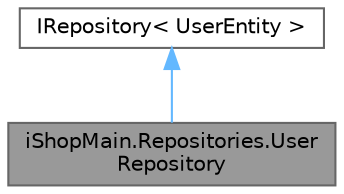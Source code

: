 digraph "iShopMain.Repositories.UserRepository"
{
 // LATEX_PDF_SIZE
  bgcolor="transparent";
  edge [fontname=Helvetica,fontsize=10,labelfontname=Helvetica,labelfontsize=10];
  node [fontname=Helvetica,fontsize=10,shape=box,height=0.2,width=0.4];
  Node1 [id="Node000001",label="iShopMain.Repositories.User\lRepository",height=0.2,width=0.4,color="gray40", fillcolor="grey60", style="filled", fontcolor="black",tooltip=" "];
  Node2 -> Node1 [id="edge1_Node000001_Node000002",dir="back",color="steelblue1",style="solid",tooltip=" "];
  Node2 [id="Node000002",label="IRepository\< UserEntity \>",height=0.2,width=0.4,color="gray40", fillcolor="white", style="filled",URL="$interfacei_shop_main_1_1_repositories_1_1_user_1_1_i_repository.html",tooltip=" "];
}
